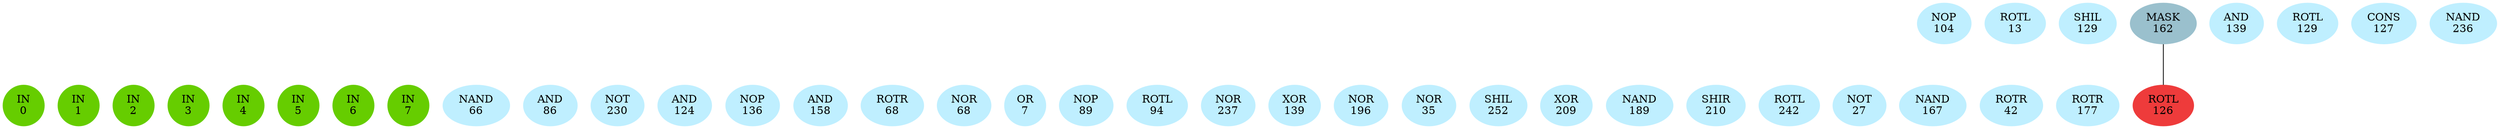 graph EACircuit {
rankdir=BT;
ranksep=0.75;
ordering=out;
splines=polyline;
node [style=filled, color=lightblue2];

{ rank=same;
node [color=chartreuse3];
"-1_0"[label="IN\n0"];
node [color=chartreuse3];
"-1_1"[label="IN\n1"];
node [color=chartreuse3];
"-1_2"[label="IN\n2"];
node [color=chartreuse3];
"-1_3"[label="IN\n3"];
node [color=chartreuse3];
"-1_4"[label="IN\n4"];
node [color=chartreuse3];
"-1_5"[label="IN\n5"];
node [color=chartreuse3];
"-1_6"[label="IN\n6"];
node [color=chartreuse3];
"-1_7"[label="IN\n7"];
}
{ rank=same;
node [color=lightblue1];
"0_0"[label="NAND\n66"];
node [color=lightblue1];
"0_1"[label="AND\n86"];
node [color=lightblue1];
"0_2"[label="NOT\n230"];
node [color=lightblue1];
"0_3"[label="AND\n124"];
node [color=lightblue1];
"0_4"[label="NOP\n136"];
node [color=lightblue1];
"0_5"[label="AND\n158"];
node [color=lightblue1];
"0_6"[label="ROTR\n68"];
node [color=lightblue1];
"0_7"[label="NOR\n68"];
}
{ rank=same;
node [color=lightblue1];
"1_0"[label="OR\n7"];
node [color=lightblue1];
"1_1"[label="NOP\n89"];
node [color=lightblue1];
"1_2"[label="ROTL\n94"];
node [color=lightblue1];
"1_3"[label="NOR\n237"];
node [color=lightblue1];
"1_4"[label="XOR\n139"];
node [color=lightblue1];
"1_5"[label="NOR\n196"];
node [color=lightblue1];
"1_6"[label="NOR\n35"];
node [color=lightblue1];
"1_7"[label="SHIL\n252"];
}
{ rank=same;
node [color=lightblue1];
"2_0"[label="XOR\n209"];
node [color=lightblue1];
"2_1"[label="NAND\n189"];
node [color=lightblue1];
"2_2"[label="SHIR\n210"];
node [color=lightblue1];
"2_3"[label="ROTL\n242"];
node [color=lightblue1];
"2_4"[label="NOT\n27"];
node [color=lightblue1];
"2_5"[label="NAND\n167"];
node [color=lightblue1];
"2_6"[label="ROTR\n42"];
node [color=lightblue1];
"2_7"[label="ROTR\n177"];
}
{ rank=same;
node [color=lightblue1];
"3_0"[label="NOP\n104"];
node [color=lightblue1];
"3_1"[label="ROTL\n13"];
node [color=lightblue1];
"3_2"[label="SHIL\n129"];
node [color=lightblue3];
"3_3"[label="MASK\n162"];
node [color=lightblue1];
"3_4"[label="AND\n139"];
node [color=lightblue1];
"3_5"[label="ROTL\n129"];
node [color=lightblue1];
"3_6"[label="CONS\n127"];
node [color=lightblue1];
"3_7"[label="NAND\n236"];
}
{ rank=same;
node [color=brown2];
"4_0"[label="ROTL\n126"];
}
edge[style=invis];
"-1_0" -- "-1_1" -- "-1_2" -- "-1_3" -- "-1_4" -- "-1_5" -- "-1_6" -- "-1_7";
"0_0" -- "0_1" -- "0_2" -- "0_3" -- "0_4" -- "0_5" -- "0_6" -- "0_7";
"1_0" -- "1_1" -- "1_2" -- "1_3" -- "1_4" -- "1_5" -- "1_6" -- "1_7";
"2_0" -- "2_1" -- "2_2" -- "2_3" -- "2_4" -- "2_5" -- "2_6" -- "2_7";
"3_0" -- "3_1" -- "3_2" -- "3_3" -- "3_4" -- "3_5" -- "3_6" -- "3_7";
"4_0" -- "4_0";
edge[style=solid];
"4_0" -- "3_3";
}